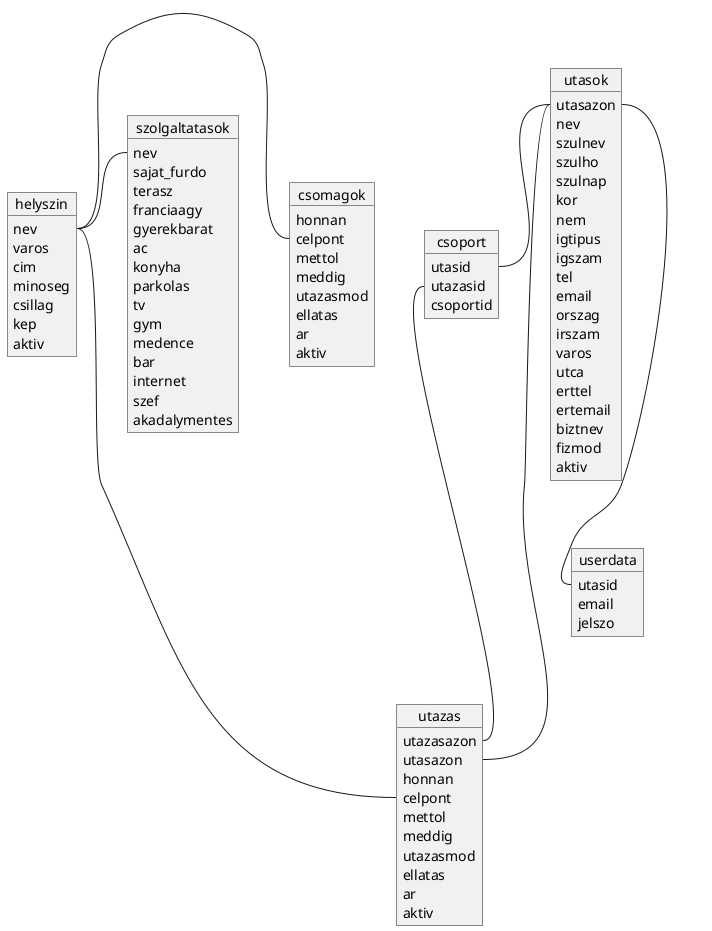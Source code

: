 @startuml Database-structure



object utasok{
    utasazon
    nev
    szulnev
    szulho
    szulnap
    kor
    nem
    igtipus
    igszam
    tel
    email
    orszag
    irszam
    varos
    utca
    erttel
    ertemail
    biztnev
    fizmod
    aktiv
}

object utazas{
    utazasazon
    utasazon
    honnan
    celpont
    mettol
    meddig
    utazasmod
    ellatas
    ar
    aktiv

}

object userdata {
    utasid
    email
    jelszo
}

object csoport{
    utasid
    utazasid
    csoportid
}

object helyszin {
    nev
    varos
    cim
    minoseg
    csillag
    kep
    aktiv
}

object csomagok {
    honnan
    celpont
    mettol
    meddig
    utazasmod
    ellatas
    ar
    aktiv
}

object szolgaltatasok {
    nev
    sajat_furdo
    terasz
    franciaagy
    gyerekbarat
    ac
    konyha
    parkolas
    tv
    gym
    medence
    bar
    internet
    szef
    akadalymentes
}


utasok::utasazon -right- utazas::utasazon
utasok::utasazon -down- userdata::utasid
csoport::utasid -right- utasok::utasazon
csoport::utazasid --- utazas::utazasazon
helyszin::nev --- utazas::celpont
csomagok::celpont -left- helyszin::nev
szolgaltatasok::nev -left- helyszin::nev


@enduml